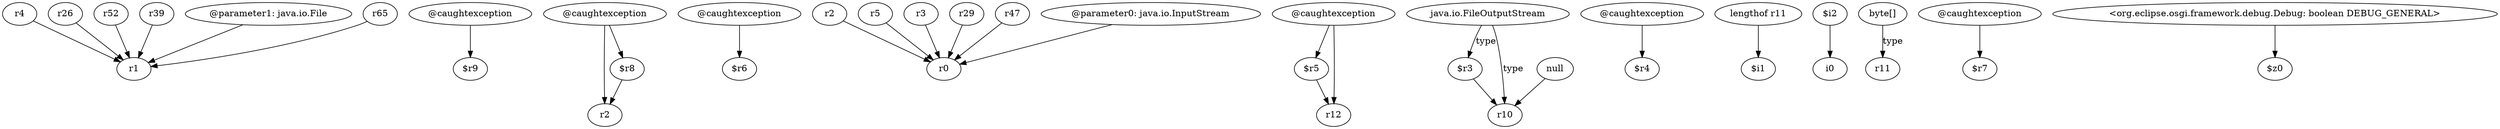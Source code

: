 digraph g {
0[label="r4"]
1[label="r1"]
0->1[label=""]
2[label="@caughtexception"]
3[label="$r9"]
2->3[label=""]
4[label="@caughtexception"]
5[label="r2"]
4->5[label=""]
6[label="@caughtexception"]
7[label="$r6"]
6->7[label=""]
8[label="r2"]
9[label="r0"]
8->9[label=""]
10[label="r26"]
10->1[label=""]
11[label="$r8"]
4->11[label=""]
12[label="@caughtexception"]
13[label="$r5"]
12->13[label=""]
14[label="$r3"]
15[label="r10"]
14->15[label=""]
16[label="r12"]
13->16[label=""]
17[label="@caughtexception"]
18[label="$r4"]
17->18[label=""]
19[label="lengthof r11"]
20[label="$i1"]
19->20[label=""]
21[label="r52"]
21->1[label=""]
22[label="$i2"]
23[label="i0"]
22->23[label=""]
24[label="r39"]
24->1[label=""]
25[label="r5"]
25->9[label=""]
26[label="r3"]
26->9[label=""]
27[label="byte[]"]
28[label="r11"]
27->28[label="type"]
29[label="java.io.FileOutputStream"]
29->15[label="type"]
30[label="@caughtexception"]
31[label="$r7"]
30->31[label=""]
32[label="@parameter1: java.io.File"]
32->1[label=""]
33[label="r29"]
33->9[label=""]
34[label="r65"]
34->1[label=""]
35[label="null"]
35->15[label=""]
36[label="<org.eclipse.osgi.framework.debug.Debug: boolean DEBUG_GENERAL>"]
37[label="$z0"]
36->37[label=""]
38[label="r47"]
38->9[label=""]
39[label="@parameter0: java.io.InputStream"]
39->9[label=""]
12->16[label=""]
29->14[label="type"]
11->5[label=""]
}